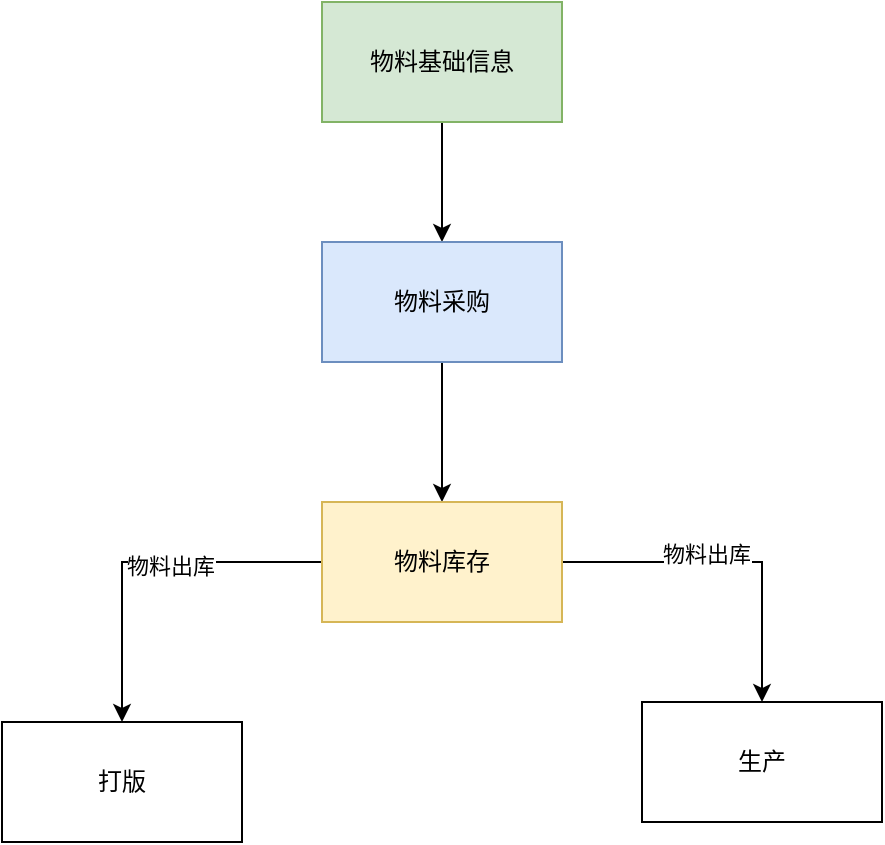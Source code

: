 <mxfile version="22.0.5" type="github">
  <diagram name="第 1 页" id="-vqEZoZm6Oim-to1Z_XH">
    <mxGraphModel dx="954" dy="611" grid="1" gridSize="10" guides="1" tooltips="1" connect="1" arrows="1" fold="1" page="1" pageScale="1" pageWidth="827" pageHeight="1169" math="0" shadow="0">
      <root>
        <mxCell id="0" />
        <mxCell id="1" parent="0" />
        <mxCell id="rzs64DfcW7vQMuKctaMS-4" style="edgeStyle=orthogonalEdgeStyle;rounded=0;orthogonalLoop=1;jettySize=auto;html=1;exitX=0.5;exitY=1;exitDx=0;exitDy=0;" edge="1" parent="1" source="rzs64DfcW7vQMuKctaMS-1" target="rzs64DfcW7vQMuKctaMS-2">
          <mxGeometry relative="1" as="geometry" />
        </mxCell>
        <mxCell id="rzs64DfcW7vQMuKctaMS-1" value="物料基础信息" style="rounded=0;whiteSpace=wrap;html=1;fillColor=#d5e8d4;strokeColor=#82b366;" vertex="1" parent="1">
          <mxGeometry x="280" y="160" width="120" height="60" as="geometry" />
        </mxCell>
        <mxCell id="rzs64DfcW7vQMuKctaMS-10" style="edgeStyle=orthogonalEdgeStyle;rounded=0;orthogonalLoop=1;jettySize=auto;html=1;exitX=0.5;exitY=1;exitDx=0;exitDy=0;entryX=0.5;entryY=0;entryDx=0;entryDy=0;" edge="1" parent="1" source="rzs64DfcW7vQMuKctaMS-2" target="rzs64DfcW7vQMuKctaMS-3">
          <mxGeometry relative="1" as="geometry" />
        </mxCell>
        <mxCell id="rzs64DfcW7vQMuKctaMS-2" value="物料采购" style="rounded=0;whiteSpace=wrap;html=1;fillColor=#dae8fc;strokeColor=#6c8ebf;" vertex="1" parent="1">
          <mxGeometry x="280" y="280" width="120" height="60" as="geometry" />
        </mxCell>
        <mxCell id="rzs64DfcW7vQMuKctaMS-11" style="edgeStyle=orthogonalEdgeStyle;rounded=0;orthogonalLoop=1;jettySize=auto;html=1;exitX=0;exitY=0.5;exitDx=0;exitDy=0;entryX=0.5;entryY=0;entryDx=0;entryDy=0;" edge="1" parent="1" source="rzs64DfcW7vQMuKctaMS-3" target="rzs64DfcW7vQMuKctaMS-9">
          <mxGeometry relative="1" as="geometry" />
        </mxCell>
        <mxCell id="rzs64DfcW7vQMuKctaMS-12" value="物料出库" style="edgeLabel;html=1;align=center;verticalAlign=middle;resizable=0;points=[];" vertex="1" connectable="0" parent="rzs64DfcW7vQMuKctaMS-11">
          <mxGeometry x="-0.156" y="2" relative="1" as="geometry">
            <mxPoint as="offset" />
          </mxGeometry>
        </mxCell>
        <mxCell id="rzs64DfcW7vQMuKctaMS-14" style="edgeStyle=orthogonalEdgeStyle;rounded=0;orthogonalLoop=1;jettySize=auto;html=1;exitX=1;exitY=0.5;exitDx=0;exitDy=0;entryX=0.5;entryY=0;entryDx=0;entryDy=0;" edge="1" parent="1" source="rzs64DfcW7vQMuKctaMS-3" target="rzs64DfcW7vQMuKctaMS-13">
          <mxGeometry relative="1" as="geometry" />
        </mxCell>
        <mxCell id="rzs64DfcW7vQMuKctaMS-15" value="物料出库" style="edgeLabel;html=1;align=center;verticalAlign=middle;resizable=0;points=[];" vertex="1" connectable="0" parent="rzs64DfcW7vQMuKctaMS-14">
          <mxGeometry x="-0.153" y="4" relative="1" as="geometry">
            <mxPoint as="offset" />
          </mxGeometry>
        </mxCell>
        <mxCell id="rzs64DfcW7vQMuKctaMS-3" value="物料库存" style="rounded=0;whiteSpace=wrap;html=1;fillColor=#fff2cc;strokeColor=#d6b656;" vertex="1" parent="1">
          <mxGeometry x="280" y="410" width="120" height="60" as="geometry" />
        </mxCell>
        <mxCell id="rzs64DfcW7vQMuKctaMS-9" value="打版" style="rounded=0;whiteSpace=wrap;html=1;" vertex="1" parent="1">
          <mxGeometry x="120" y="520" width="120" height="60" as="geometry" />
        </mxCell>
        <mxCell id="rzs64DfcW7vQMuKctaMS-13" value="生产" style="rounded=0;whiteSpace=wrap;html=1;" vertex="1" parent="1">
          <mxGeometry x="440" y="510" width="120" height="60" as="geometry" />
        </mxCell>
      </root>
    </mxGraphModel>
  </diagram>
</mxfile>
